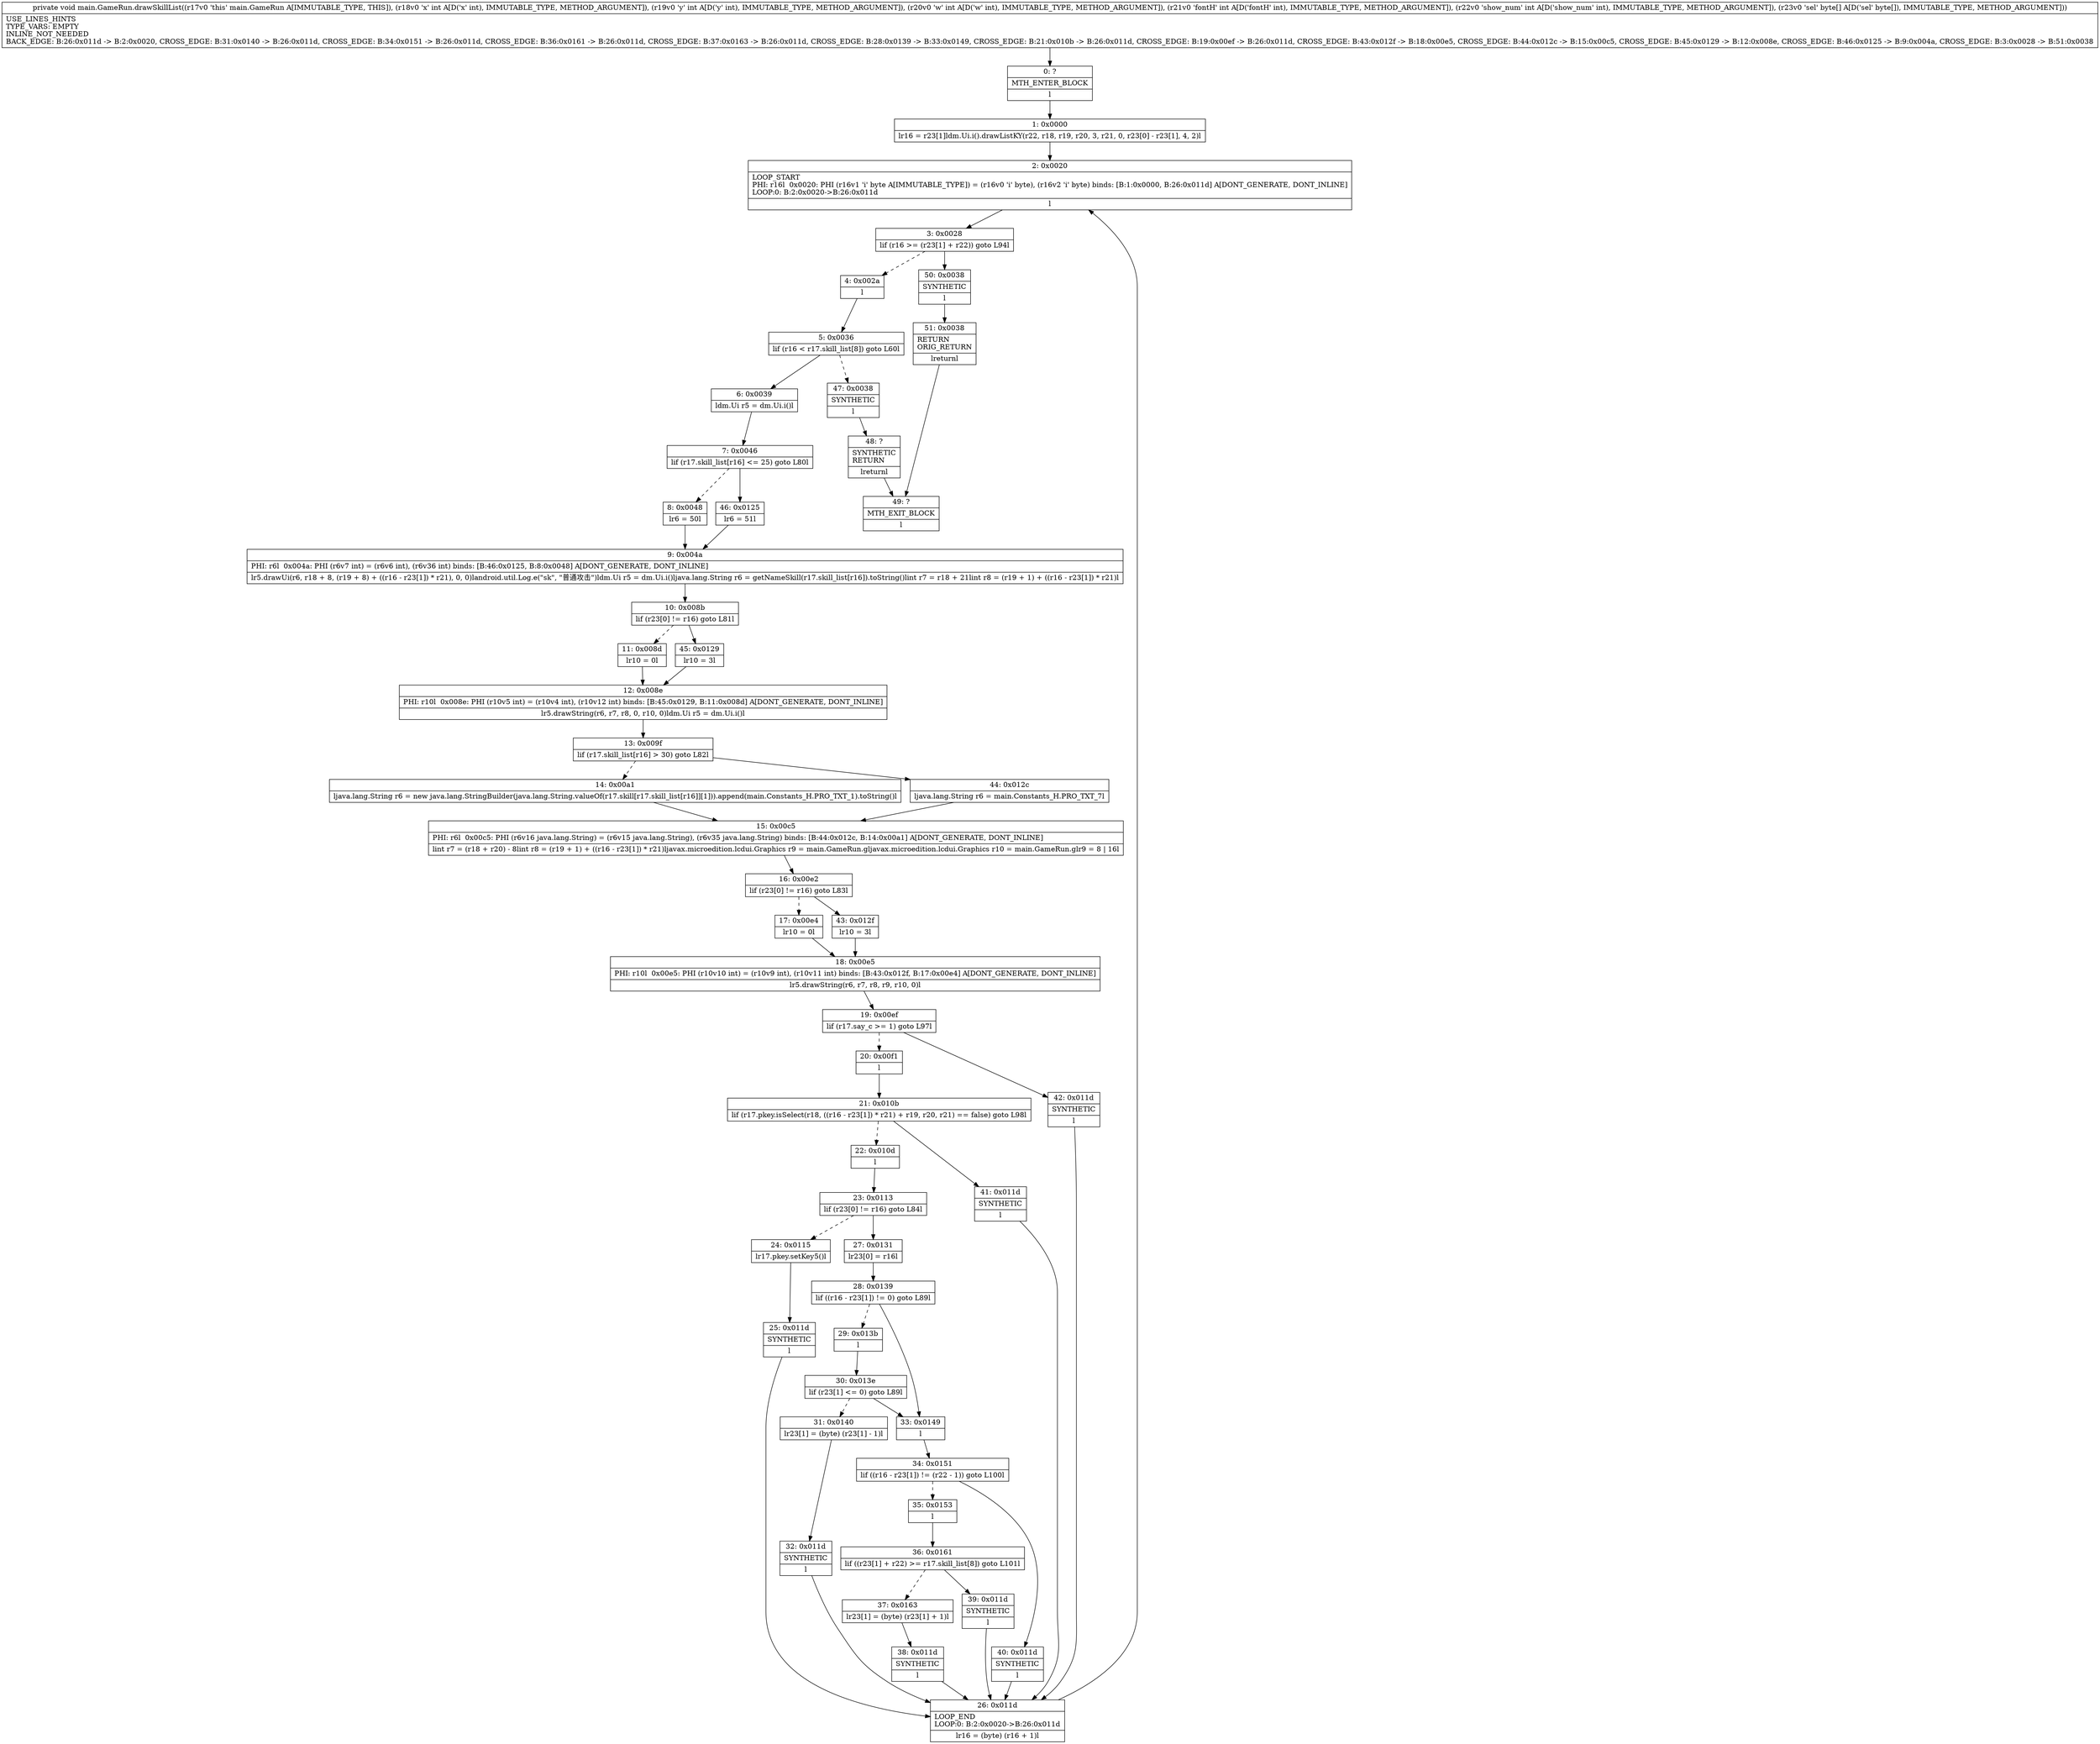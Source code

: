 digraph "CFG formain.GameRun.drawSkillList(IIIII[B)V" {
Node_0 [shape=record,label="{0\:\ ?|MTH_ENTER_BLOCK\l|l}"];
Node_1 [shape=record,label="{1\:\ 0x0000|lr16 = r23[1]ldm.Ui.i().drawListKY(r22, r18, r19, r20, 3, r21, 0, r23[0] \- r23[1], 4, 2)l}"];
Node_2 [shape=record,label="{2\:\ 0x0020|LOOP_START\lPHI: r16l  0x0020: PHI (r16v1 'i' byte A[IMMUTABLE_TYPE]) = (r16v0 'i' byte), (r16v2 'i' byte) binds: [B:1:0x0000, B:26:0x011d] A[DONT_GENERATE, DONT_INLINE]\lLOOP:0: B:2:0x0020\-\>B:26:0x011d\l|l}"];
Node_3 [shape=record,label="{3\:\ 0x0028|lif (r16 \>= (r23[1] + r22)) goto L94l}"];
Node_4 [shape=record,label="{4\:\ 0x002a|l}"];
Node_5 [shape=record,label="{5\:\ 0x0036|lif (r16 \< r17.skill_list[8]) goto L60l}"];
Node_6 [shape=record,label="{6\:\ 0x0039|ldm.Ui r5 = dm.Ui.i()l}"];
Node_7 [shape=record,label="{7\:\ 0x0046|lif (r17.skill_list[r16] \<= 25) goto L80l}"];
Node_8 [shape=record,label="{8\:\ 0x0048|lr6 = 50l}"];
Node_9 [shape=record,label="{9\:\ 0x004a|PHI: r6l  0x004a: PHI (r6v7 int) = (r6v6 int), (r6v36 int) binds: [B:46:0x0125, B:8:0x0048] A[DONT_GENERATE, DONT_INLINE]\l|lr5.drawUi(r6, r18 + 8, (r19 + 8) + ((r16 \- r23[1]) * r21), 0, 0)landroid.util.Log.e(\"sk\", \"普通攻击\")ldm.Ui r5 = dm.Ui.i()ljava.lang.String r6 = getNameSkill(r17.skill_list[r16]).toString()lint r7 = r18 + 21lint r8 = (r19 + 1) + ((r16 \- r23[1]) * r21)l}"];
Node_10 [shape=record,label="{10\:\ 0x008b|lif (r23[0] != r16) goto L81l}"];
Node_11 [shape=record,label="{11\:\ 0x008d|lr10 = 0l}"];
Node_12 [shape=record,label="{12\:\ 0x008e|PHI: r10l  0x008e: PHI (r10v5 int) = (r10v4 int), (r10v12 int) binds: [B:45:0x0129, B:11:0x008d] A[DONT_GENERATE, DONT_INLINE]\l|lr5.drawString(r6, r7, r8, 0, r10, 0)ldm.Ui r5 = dm.Ui.i()l}"];
Node_13 [shape=record,label="{13\:\ 0x009f|lif (r17.skill_list[r16] \> 30) goto L82l}"];
Node_14 [shape=record,label="{14\:\ 0x00a1|ljava.lang.String r6 = new java.lang.StringBuilder(java.lang.String.valueOf(r17.skill[r17.skill_list[r16]][1])).append(main.Constants_H.PRO_TXT_1).toString()l}"];
Node_15 [shape=record,label="{15\:\ 0x00c5|PHI: r6l  0x00c5: PHI (r6v16 java.lang.String) = (r6v15 java.lang.String), (r6v35 java.lang.String) binds: [B:44:0x012c, B:14:0x00a1] A[DONT_GENERATE, DONT_INLINE]\l|lint r7 = (r18 + r20) \- 8lint r8 = (r19 + 1) + ((r16 \- r23[1]) * r21)ljavax.microedition.lcdui.Graphics r9 = main.GameRun.gljavax.microedition.lcdui.Graphics r10 = main.GameRun.glr9 = 8 \| 16l}"];
Node_16 [shape=record,label="{16\:\ 0x00e2|lif (r23[0] != r16) goto L83l}"];
Node_17 [shape=record,label="{17\:\ 0x00e4|lr10 = 0l}"];
Node_18 [shape=record,label="{18\:\ 0x00e5|PHI: r10l  0x00e5: PHI (r10v10 int) = (r10v9 int), (r10v11 int) binds: [B:43:0x012f, B:17:0x00e4] A[DONT_GENERATE, DONT_INLINE]\l|lr5.drawString(r6, r7, r8, r9, r10, 0)l}"];
Node_19 [shape=record,label="{19\:\ 0x00ef|lif (r17.say_c \>= 1) goto L97l}"];
Node_20 [shape=record,label="{20\:\ 0x00f1|l}"];
Node_21 [shape=record,label="{21\:\ 0x010b|lif (r17.pkey.isSelect(r18, ((r16 \- r23[1]) * r21) + r19, r20, r21) == false) goto L98l}"];
Node_22 [shape=record,label="{22\:\ 0x010d|l}"];
Node_23 [shape=record,label="{23\:\ 0x0113|lif (r23[0] != r16) goto L84l}"];
Node_24 [shape=record,label="{24\:\ 0x0115|lr17.pkey.setKey5()l}"];
Node_25 [shape=record,label="{25\:\ 0x011d|SYNTHETIC\l|l}"];
Node_26 [shape=record,label="{26\:\ 0x011d|LOOP_END\lLOOP:0: B:2:0x0020\-\>B:26:0x011d\l|lr16 = (byte) (r16 + 1)l}"];
Node_27 [shape=record,label="{27\:\ 0x0131|lr23[0] = r16l}"];
Node_28 [shape=record,label="{28\:\ 0x0139|lif ((r16 \- r23[1]) != 0) goto L89l}"];
Node_29 [shape=record,label="{29\:\ 0x013b|l}"];
Node_30 [shape=record,label="{30\:\ 0x013e|lif (r23[1] \<= 0) goto L89l}"];
Node_31 [shape=record,label="{31\:\ 0x0140|lr23[1] = (byte) (r23[1] \- 1)l}"];
Node_32 [shape=record,label="{32\:\ 0x011d|SYNTHETIC\l|l}"];
Node_33 [shape=record,label="{33\:\ 0x0149|l}"];
Node_34 [shape=record,label="{34\:\ 0x0151|lif ((r16 \- r23[1]) != (r22 \- 1)) goto L100l}"];
Node_35 [shape=record,label="{35\:\ 0x0153|l}"];
Node_36 [shape=record,label="{36\:\ 0x0161|lif ((r23[1] + r22) \>= r17.skill_list[8]) goto L101l}"];
Node_37 [shape=record,label="{37\:\ 0x0163|lr23[1] = (byte) (r23[1] + 1)l}"];
Node_38 [shape=record,label="{38\:\ 0x011d|SYNTHETIC\l|l}"];
Node_39 [shape=record,label="{39\:\ 0x011d|SYNTHETIC\l|l}"];
Node_40 [shape=record,label="{40\:\ 0x011d|SYNTHETIC\l|l}"];
Node_41 [shape=record,label="{41\:\ 0x011d|SYNTHETIC\l|l}"];
Node_42 [shape=record,label="{42\:\ 0x011d|SYNTHETIC\l|l}"];
Node_43 [shape=record,label="{43\:\ 0x012f|lr10 = 3l}"];
Node_44 [shape=record,label="{44\:\ 0x012c|ljava.lang.String r6 = main.Constants_H.PRO_TXT_7l}"];
Node_45 [shape=record,label="{45\:\ 0x0129|lr10 = 3l}"];
Node_46 [shape=record,label="{46\:\ 0x0125|lr6 = 51l}"];
Node_47 [shape=record,label="{47\:\ 0x0038|SYNTHETIC\l|l}"];
Node_48 [shape=record,label="{48\:\ ?|SYNTHETIC\lRETURN\l|lreturnl}"];
Node_49 [shape=record,label="{49\:\ ?|MTH_EXIT_BLOCK\l|l}"];
Node_50 [shape=record,label="{50\:\ 0x0038|SYNTHETIC\l|l}"];
Node_51 [shape=record,label="{51\:\ 0x0038|RETURN\lORIG_RETURN\l|lreturnl}"];
MethodNode[shape=record,label="{private void main.GameRun.drawSkillList((r17v0 'this' main.GameRun A[IMMUTABLE_TYPE, THIS]), (r18v0 'x' int A[D('x' int), IMMUTABLE_TYPE, METHOD_ARGUMENT]), (r19v0 'y' int A[D('y' int), IMMUTABLE_TYPE, METHOD_ARGUMENT]), (r20v0 'w' int A[D('w' int), IMMUTABLE_TYPE, METHOD_ARGUMENT]), (r21v0 'fontH' int A[D('fontH' int), IMMUTABLE_TYPE, METHOD_ARGUMENT]), (r22v0 'show_num' int A[D('show_num' int), IMMUTABLE_TYPE, METHOD_ARGUMENT]), (r23v0 'sel' byte[] A[D('sel' byte[]), IMMUTABLE_TYPE, METHOD_ARGUMENT]))  | USE_LINES_HINTS\lTYPE_VARS: EMPTY\lINLINE_NOT_NEEDED\lBACK_EDGE: B:26:0x011d \-\> B:2:0x0020, CROSS_EDGE: B:31:0x0140 \-\> B:26:0x011d, CROSS_EDGE: B:34:0x0151 \-\> B:26:0x011d, CROSS_EDGE: B:36:0x0161 \-\> B:26:0x011d, CROSS_EDGE: B:37:0x0163 \-\> B:26:0x011d, CROSS_EDGE: B:28:0x0139 \-\> B:33:0x0149, CROSS_EDGE: B:21:0x010b \-\> B:26:0x011d, CROSS_EDGE: B:19:0x00ef \-\> B:26:0x011d, CROSS_EDGE: B:43:0x012f \-\> B:18:0x00e5, CROSS_EDGE: B:44:0x012c \-\> B:15:0x00c5, CROSS_EDGE: B:45:0x0129 \-\> B:12:0x008e, CROSS_EDGE: B:46:0x0125 \-\> B:9:0x004a, CROSS_EDGE: B:3:0x0028 \-\> B:51:0x0038\l}"];
MethodNode -> Node_0;
Node_0 -> Node_1;
Node_1 -> Node_2;
Node_2 -> Node_3;
Node_3 -> Node_4[style=dashed];
Node_3 -> Node_50;
Node_4 -> Node_5;
Node_5 -> Node_6;
Node_5 -> Node_47[style=dashed];
Node_6 -> Node_7;
Node_7 -> Node_8[style=dashed];
Node_7 -> Node_46;
Node_8 -> Node_9;
Node_9 -> Node_10;
Node_10 -> Node_11[style=dashed];
Node_10 -> Node_45;
Node_11 -> Node_12;
Node_12 -> Node_13;
Node_13 -> Node_14[style=dashed];
Node_13 -> Node_44;
Node_14 -> Node_15;
Node_15 -> Node_16;
Node_16 -> Node_17[style=dashed];
Node_16 -> Node_43;
Node_17 -> Node_18;
Node_18 -> Node_19;
Node_19 -> Node_20[style=dashed];
Node_19 -> Node_42;
Node_20 -> Node_21;
Node_21 -> Node_22[style=dashed];
Node_21 -> Node_41;
Node_22 -> Node_23;
Node_23 -> Node_24[style=dashed];
Node_23 -> Node_27;
Node_24 -> Node_25;
Node_25 -> Node_26;
Node_26 -> Node_2;
Node_27 -> Node_28;
Node_28 -> Node_29[style=dashed];
Node_28 -> Node_33;
Node_29 -> Node_30;
Node_30 -> Node_31[style=dashed];
Node_30 -> Node_33;
Node_31 -> Node_32;
Node_32 -> Node_26;
Node_33 -> Node_34;
Node_34 -> Node_35[style=dashed];
Node_34 -> Node_40;
Node_35 -> Node_36;
Node_36 -> Node_37[style=dashed];
Node_36 -> Node_39;
Node_37 -> Node_38;
Node_38 -> Node_26;
Node_39 -> Node_26;
Node_40 -> Node_26;
Node_41 -> Node_26;
Node_42 -> Node_26;
Node_43 -> Node_18;
Node_44 -> Node_15;
Node_45 -> Node_12;
Node_46 -> Node_9;
Node_47 -> Node_48;
Node_48 -> Node_49;
Node_50 -> Node_51;
Node_51 -> Node_49;
}

